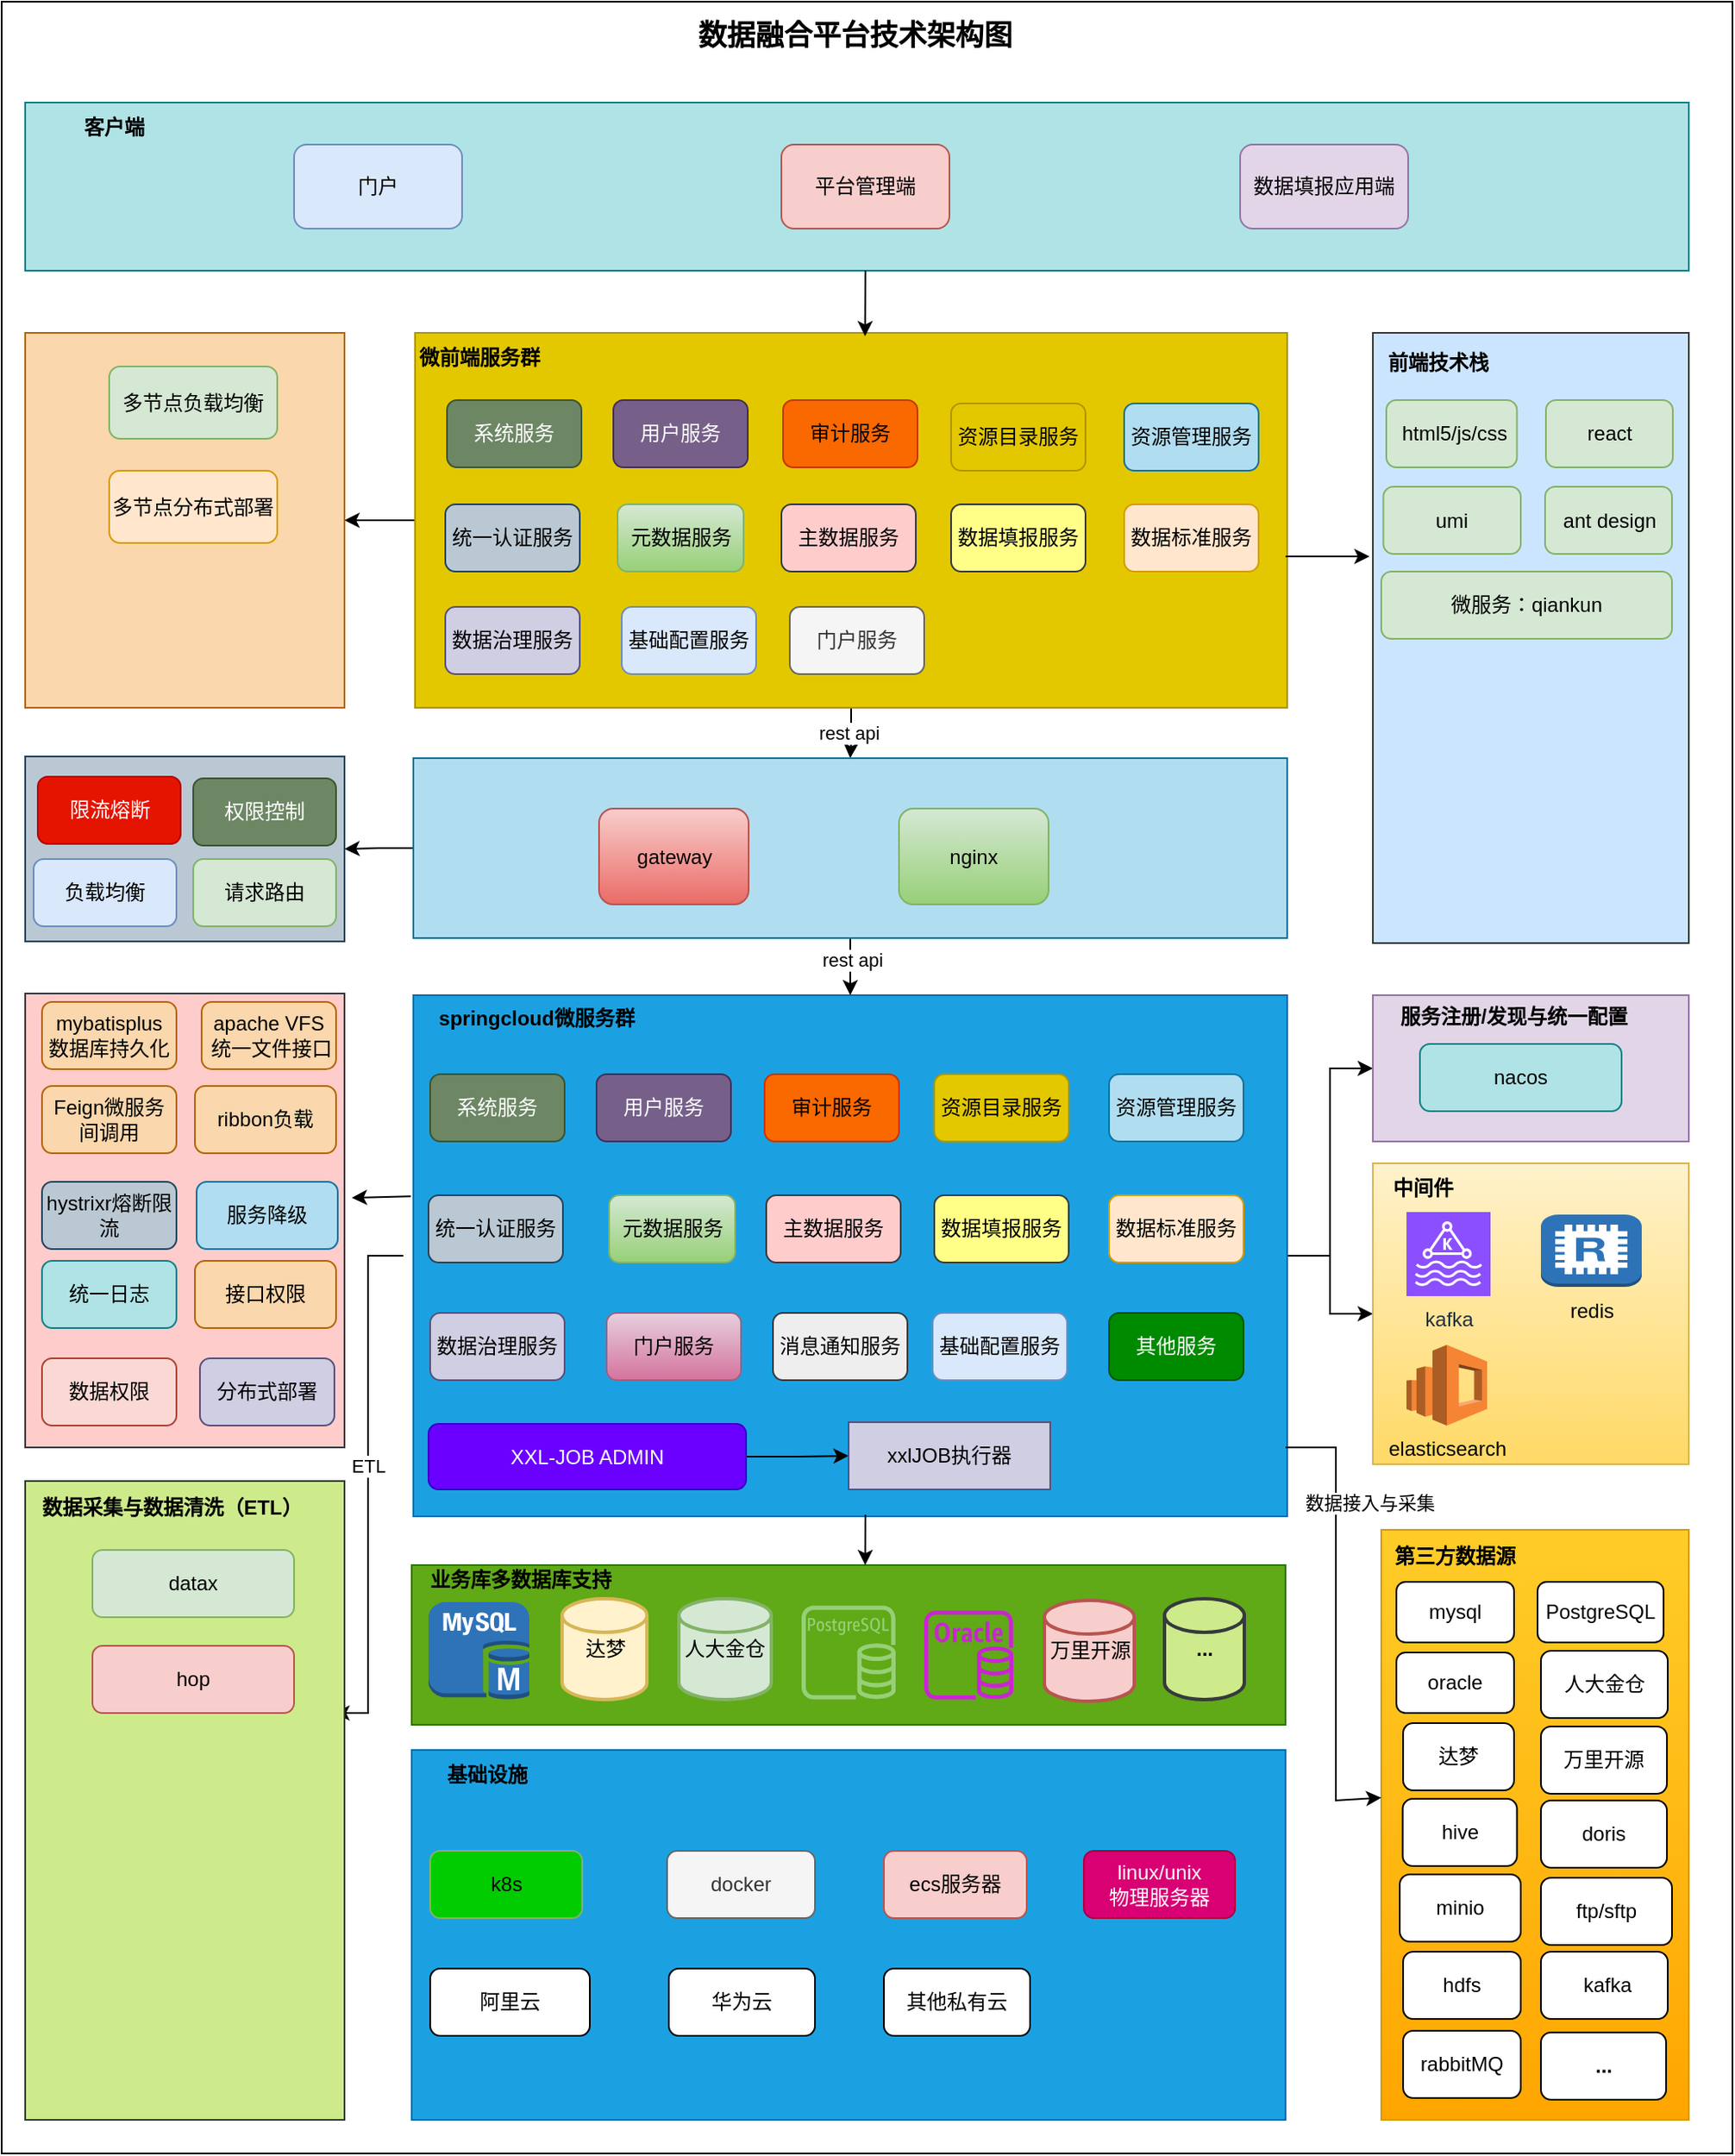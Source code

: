 <mxfile version="21.7.5" type="github">
  <diagram name="第 1 页" id="BnDms9rOA7NVd8nO5CcU">
    <mxGraphModel dx="1941" dy="1734" grid="1" gridSize="10" guides="1" tooltips="1" connect="1" arrows="1" fold="1" page="1" pageScale="1" pageWidth="827" pageHeight="1169" math="0" shadow="0">
      <root>
        <mxCell id="0" />
        <mxCell id="1" parent="0" />
        <mxCell id="L7AqRPQMEXZPQg-u6DkQ-35" value="" style="rounded=0;whiteSpace=wrap;html=1;" parent="1" vertex="1">
          <mxGeometry x="-104" y="-170" width="1030" height="1280" as="geometry" />
        </mxCell>
        <mxCell id="_vu7YtRVAiC6jXEAQ4cZ-1" value="" style="rounded=0;whiteSpace=wrap;html=1;fillColor=#1ba1e2;fontColor=#ffffff;strokeColor=#006EAF;" parent="1" vertex="1">
          <mxGeometry x="140" y="870" width="520" height="220" as="geometry" />
        </mxCell>
        <mxCell id="_vu7YtRVAiC6jXEAQ4cZ-2" value="&lt;b&gt;基础设施&lt;/b&gt;" style="text;html=1;strokeColor=none;fillColor=none;align=center;verticalAlign=middle;whiteSpace=wrap;rounded=0;" parent="1" vertex="1">
          <mxGeometry x="150" y="870" width="70" height="30" as="geometry" />
        </mxCell>
        <mxCell id="_vu7YtRVAiC6jXEAQ4cZ-3" value="k8s" style="rounded=1;whiteSpace=wrap;html=1;fillColor=#00CC00;strokeColor=#82b366;" parent="1" vertex="1">
          <mxGeometry x="151" y="930" width="90.5" height="40" as="geometry" />
        </mxCell>
        <mxCell id="_vu7YtRVAiC6jXEAQ4cZ-4" value="linux/unix&lt;br&gt;物理服务器" style="rounded=1;whiteSpace=wrap;html=1;fillColor=#d80073;strokeColor=#A50040;fontColor=#ffffff;" parent="1" vertex="1">
          <mxGeometry x="540" y="930" width="90" height="40" as="geometry" />
        </mxCell>
        <mxCell id="_vu7YtRVAiC6jXEAQ4cZ-5" value="ecs服务器" style="rounded=1;whiteSpace=wrap;html=1;fillColor=#f8cecc;strokeColor=#b85450;" parent="1" vertex="1">
          <mxGeometry x="421" y="930" width="85" height="40" as="geometry" />
        </mxCell>
        <mxCell id="_vu7YtRVAiC6jXEAQ4cZ-8" value="" style="rounded=0;whiteSpace=wrap;html=1;fillColor=#60a917;fontColor=#ffffff;strokeColor=#2D7600;" parent="1" vertex="1">
          <mxGeometry x="140" y="760" width="520" height="95" as="geometry" />
        </mxCell>
        <mxCell id="_vu7YtRVAiC6jXEAQ4cZ-10" value="&lt;b&gt;业务库多数据库支持&lt;/b&gt;" style="text;html=1;strokeColor=none;fillColor=none;align=center;verticalAlign=middle;whiteSpace=wrap;rounded=0;" parent="1" vertex="1">
          <mxGeometry x="150" y="754" width="110" height="30" as="geometry" />
        </mxCell>
        <mxCell id="_vu7YtRVAiC6jXEAQ4cZ-13" value="达梦" style="strokeWidth=2;html=1;shape=mxgraph.flowchart.database;whiteSpace=wrap;fillColor=#fff2cc;strokeColor=#d6b656;" parent="1" vertex="1">
          <mxGeometry x="229.5" y="780" width="50.5" height="60" as="geometry" />
        </mxCell>
        <mxCell id="_vu7YtRVAiC6jXEAQ4cZ-84" style="edgeStyle=orthogonalEdgeStyle;rounded=0;orthogonalLoop=1;jettySize=auto;html=1;" parent="1" source="_vu7YtRVAiC6jXEAQ4cZ-18" target="_vu7YtRVAiC6jXEAQ4cZ-78" edge="1">
          <mxGeometry relative="1" as="geometry" />
        </mxCell>
        <mxCell id="_vu7YtRVAiC6jXEAQ4cZ-87" style="edgeStyle=orthogonalEdgeStyle;rounded=0;orthogonalLoop=1;jettySize=auto;html=1;entryX=0;entryY=0.5;entryDx=0;entryDy=0;" parent="1" source="_vu7YtRVAiC6jXEAQ4cZ-18" target="_vu7YtRVAiC6jXEAQ4cZ-69" edge="1">
          <mxGeometry relative="1" as="geometry" />
        </mxCell>
        <mxCell id="L7AqRPQMEXZPQg-u6DkQ-29" style="edgeStyle=orthogonalEdgeStyle;rounded=0;orthogonalLoop=1;jettySize=auto;html=1;exitX=0;exitY=0.5;exitDx=0;exitDy=0;" parent="1" edge="1">
          <mxGeometry relative="1" as="geometry">
            <Array as="points">
              <mxPoint x="114" y="576" />
              <mxPoint x="114" y="848" />
            </Array>
            <mxPoint x="135" y="576" as="sourcePoint" />
            <mxPoint x="94" y="848" as="targetPoint" />
          </mxGeometry>
        </mxCell>
        <mxCell id="vLC41nj0cpvAiOJOo3lL-1" value="ETL" style="edgeLabel;html=1;align=center;verticalAlign=middle;resizable=0;points=[];" parent="L7AqRPQMEXZPQg-u6DkQ-29" vertex="1" connectable="0">
          <mxGeometry x="0.012" y="1" relative="1" as="geometry">
            <mxPoint x="-1" y="-13" as="offset" />
          </mxGeometry>
        </mxCell>
        <mxCell id="_vu7YtRVAiC6jXEAQ4cZ-18" value="" style="rounded=0;whiteSpace=wrap;html=1;fillColor=#1ba1e2;fontColor=#ffffff;strokeColor=#006EAF;" parent="1" vertex="1">
          <mxGeometry x="141" y="421" width="520" height="310" as="geometry" />
        </mxCell>
        <mxCell id="_vu7YtRVAiC6jXEAQ4cZ-19" value="" style="outlineConnect=0;dashed=0;verticalLabelPosition=bottom;verticalAlign=top;align=center;html=1;shape=mxgraph.aws3.mysql_db_instance;fillColor=#2E73B8;gradientColor=none;" parent="1" vertex="1">
          <mxGeometry x="150" y="782" width="60" height="58" as="geometry" />
        </mxCell>
        <mxCell id="_vu7YtRVAiC6jXEAQ4cZ-20" value="" style="sketch=0;outlineConnect=0;fontColor=#232F3E;gradientColor=none;fillColor=#C925D1;strokeColor=none;dashed=0;verticalLabelPosition=bottom;verticalAlign=top;align=center;html=1;fontSize=12;fontStyle=0;aspect=fixed;pointerEvents=1;shape=mxgraph.aws4.rds_oracle_instance;" parent="1" vertex="1">
          <mxGeometry x="445" y="787" width="53" height="53" as="geometry" />
        </mxCell>
        <mxCell id="_vu7YtRVAiC6jXEAQ4cZ-21" value="" style="sketch=0;outlineConnect=0;fontColor=#000000;fillColor=#97D077;strokeColor=#BD7000;dashed=0;verticalLabelPosition=bottom;verticalAlign=top;align=center;html=1;fontSize=12;fontStyle=0;aspect=fixed;pointerEvents=1;shape=mxgraph.aws4.rds_postgresql_instance;fillStyle=auto;" parent="1" vertex="1">
          <mxGeometry x="372" y="784" width="56" height="56" as="geometry" />
        </mxCell>
        <mxCell id="_vu7YtRVAiC6jXEAQ4cZ-26" value="人大金仓" style="strokeWidth=2;html=1;shape=mxgraph.flowchart.database;whiteSpace=wrap;fillColor=#d5e8d4;strokeColor=#82b366;" parent="1" vertex="1">
          <mxGeometry x="299" y="780" width="55" height="60" as="geometry" />
        </mxCell>
        <mxCell id="_vu7YtRVAiC6jXEAQ4cZ-27" value="&lt;b&gt;springcloud微服务群&lt;/b&gt;" style="text;html=1;strokeColor=none;fillColor=none;align=center;verticalAlign=middle;whiteSpace=wrap;rounded=0;" parent="1" vertex="1">
          <mxGeometry x="150" y="420" width="129" height="30" as="geometry" />
        </mxCell>
        <mxCell id="_vu7YtRVAiC6jXEAQ4cZ-29" value="系统服务" style="rounded=1;whiteSpace=wrap;html=1;fillColor=#6d8764;fontColor=#ffffff;strokeColor=#3A5431;" parent="1" vertex="1">
          <mxGeometry x="151" y="468" width="80" height="40" as="geometry" />
        </mxCell>
        <mxCell id="_vu7YtRVAiC6jXEAQ4cZ-30" value="用户服务" style="rounded=1;whiteSpace=wrap;html=1;fillColor=#76608a;fontColor=#ffffff;strokeColor=#432D57;" parent="1" vertex="1">
          <mxGeometry x="250" y="468" width="80" height="40" as="geometry" />
        </mxCell>
        <mxCell id="_vu7YtRVAiC6jXEAQ4cZ-31" value="审计服务" style="rounded=1;whiteSpace=wrap;html=1;fillColor=#fa6800;fontColor=#000000;strokeColor=#C73500;" parent="1" vertex="1">
          <mxGeometry x="350" y="468" width="80" height="40" as="geometry" />
        </mxCell>
        <mxCell id="_vu7YtRVAiC6jXEAQ4cZ-32" value="资源目录服务" style="rounded=1;whiteSpace=wrap;html=1;fillColor=#e3c800;fontColor=#000000;strokeColor=#B09500;" parent="1" vertex="1">
          <mxGeometry x="451" y="468" width="80" height="40" as="geometry" />
        </mxCell>
        <mxCell id="_vu7YtRVAiC6jXEAQ4cZ-33" value="资源管理服务" style="rounded=1;whiteSpace=wrap;html=1;fillColor=#b1ddf0;strokeColor=#10739e;" parent="1" vertex="1">
          <mxGeometry x="555" y="468" width="80" height="40" as="geometry" />
        </mxCell>
        <mxCell id="_vu7YtRVAiC6jXEAQ4cZ-34" value="统一认证服务" style="rounded=1;whiteSpace=wrap;html=1;fillColor=#bac8d3;strokeColor=#23445d;" parent="1" vertex="1">
          <mxGeometry x="150" y="540" width="80" height="40" as="geometry" />
        </mxCell>
        <mxCell id="_vu7YtRVAiC6jXEAQ4cZ-35" value="元数据服务" style="rounded=1;whiteSpace=wrap;html=1;fillColor=#d5e8d4;gradientColor=#97d077;strokeColor=#82b366;" parent="1" vertex="1">
          <mxGeometry x="257.5" y="540" width="75" height="40" as="geometry" />
        </mxCell>
        <mxCell id="_vu7YtRVAiC6jXEAQ4cZ-37" value="主数据服务" style="rounded=1;whiteSpace=wrap;html=1;fillColor=#ffcccc;strokeColor=#36393d;" parent="1" vertex="1">
          <mxGeometry x="351" y="540" width="80" height="40" as="geometry" />
        </mxCell>
        <mxCell id="_vu7YtRVAiC6jXEAQ4cZ-38" value="数据填报服务" style="rounded=1;whiteSpace=wrap;html=1;fillColor=#ffff88;strokeColor=#36393d;" parent="1" vertex="1">
          <mxGeometry x="451" y="540" width="80" height="40" as="geometry" />
        </mxCell>
        <mxCell id="_vu7YtRVAiC6jXEAQ4cZ-39" value="数据标准服务" style="rounded=1;whiteSpace=wrap;html=1;fillColor=#ffe6cc;strokeColor=#d79b00;" parent="1" vertex="1">
          <mxGeometry x="555" y="540" width="80" height="40" as="geometry" />
        </mxCell>
        <mxCell id="_vu7YtRVAiC6jXEAQ4cZ-40" value="数据治理服务" style="rounded=1;whiteSpace=wrap;html=1;fillColor=#d0cee2;strokeColor=#56517e;" parent="1" vertex="1">
          <mxGeometry x="151" y="610" width="80" height="40" as="geometry" />
        </mxCell>
        <mxCell id="_vu7YtRVAiC6jXEAQ4cZ-41" value="门户服务" style="rounded=1;whiteSpace=wrap;html=1;fillColor=#e6d0de;gradientColor=#d5739d;strokeColor=#996185;" parent="1" vertex="1">
          <mxGeometry x="256" y="610" width="80" height="40" as="geometry" />
        </mxCell>
        <mxCell id="_vu7YtRVAiC6jXEAQ4cZ-42" value="消息通知服务" style="rounded=1;whiteSpace=wrap;html=1;fillColor=#eeeeee;strokeColor=#36393d;" parent="1" vertex="1">
          <mxGeometry x="355" y="610" width="80" height="40" as="geometry" />
        </mxCell>
        <mxCell id="_vu7YtRVAiC6jXEAQ4cZ-49" value="" style="edgeStyle=orthogonalEdgeStyle;rounded=0;orthogonalLoop=1;jettySize=auto;html=1;" parent="1" source="_vu7YtRVAiC6jXEAQ4cZ-43" target="_vu7YtRVAiC6jXEAQ4cZ-48" edge="1">
          <mxGeometry relative="1" as="geometry" />
        </mxCell>
        <mxCell id="_vu7YtRVAiC6jXEAQ4cZ-43" value="XXL-JOB ADMIN" style="rounded=1;whiteSpace=wrap;html=1;fillColor=#6a00ff;fontColor=#ffffff;strokeColor=#3700CC;" parent="1" vertex="1">
          <mxGeometry x="150" y="676" width="189" height="39" as="geometry" />
        </mxCell>
        <mxCell id="_vu7YtRVAiC6jXEAQ4cZ-46" value="基础配置服务" style="rounded=1;whiteSpace=wrap;html=1;fillColor=#dae8fc;strokeColor=#6c8ebf;" parent="1" vertex="1">
          <mxGeometry x="450" y="610" width="80" height="40" as="geometry" />
        </mxCell>
        <mxCell id="_vu7YtRVAiC6jXEAQ4cZ-48" value="xxlJOB执行器" style="rounded=0;whiteSpace=wrap;html=1;fillColor=#d0cee2;strokeColor=#56517e;" parent="1" vertex="1">
          <mxGeometry x="400" y="675" width="120" height="40" as="geometry" />
        </mxCell>
        <mxCell id="_vu7YtRVAiC6jXEAQ4cZ-53" value="" style="rounded=0;whiteSpace=wrap;html=1;fillColor=#ffcccc;strokeColor=#36393d;" parent="1" vertex="1">
          <mxGeometry x="-90" y="420" width="190" height="270" as="geometry" />
        </mxCell>
        <mxCell id="_vu7YtRVAiC6jXEAQ4cZ-57" value="Feign微服务间调用" style="rounded=1;whiteSpace=wrap;html=1;fillColor=#fad7ac;strokeColor=#b46504;" parent="1" vertex="1">
          <mxGeometry x="-80" y="475" width="80" height="40" as="geometry" />
        </mxCell>
        <mxCell id="_vu7YtRVAiC6jXEAQ4cZ-58" value="hystrixr熔断限流" style="rounded=1;whiteSpace=wrap;html=1;fillColor=#bac8d3;strokeColor=#23445d;" parent="1" vertex="1">
          <mxGeometry x="-80" y="532" width="80" height="40" as="geometry" />
        </mxCell>
        <mxCell id="_vu7YtRVAiC6jXEAQ4cZ-59" value="服务降级" style="rounded=1;whiteSpace=wrap;html=1;fillColor=#b1ddf0;strokeColor=#10739e;" parent="1" vertex="1">
          <mxGeometry x="12" y="532" width="84" height="40" as="geometry" />
        </mxCell>
        <mxCell id="_vu7YtRVAiC6jXEAQ4cZ-60" value="统一日志" style="rounded=1;whiteSpace=wrap;html=1;fillColor=#b0e3e6;strokeColor=#0e8088;" parent="1" vertex="1">
          <mxGeometry x="-80" y="579" width="80" height="40" as="geometry" />
        </mxCell>
        <mxCell id="_vu7YtRVAiC6jXEAQ4cZ-61" value="接口权限" style="rounded=1;whiteSpace=wrap;html=1;fillColor=#fad7ac;strokeColor=#b46504;" parent="1" vertex="1">
          <mxGeometry x="11" y="579" width="84" height="40" as="geometry" />
        </mxCell>
        <mxCell id="_vu7YtRVAiC6jXEAQ4cZ-62" value="数据权限" style="rounded=1;whiteSpace=wrap;html=1;fillColor=#fad9d5;strokeColor=#ae4132;" parent="1" vertex="1">
          <mxGeometry x="-80" y="637" width="80" height="40" as="geometry" />
        </mxCell>
        <mxCell id="_vu7YtRVAiC6jXEAQ4cZ-69" value="" style="rounded=0;whiteSpace=wrap;html=1;fillColor=#fff2cc;gradientColor=#ffd966;strokeColor=#d6b656;" parent="1" vertex="1">
          <mxGeometry x="712" y="521" width="188" height="179" as="geometry" />
        </mxCell>
        <mxCell id="_vu7YtRVAiC6jXEAQ4cZ-71" value="&lt;b&gt;中间件&lt;/b&gt;" style="text;html=1;strokeColor=none;fillColor=none;align=center;verticalAlign=middle;whiteSpace=wrap;rounded=0;" parent="1" vertex="1">
          <mxGeometry x="712" y="521" width="60" height="30" as="geometry" />
        </mxCell>
        <mxCell id="_vu7YtRVAiC6jXEAQ4cZ-72" value="kafka" style="sketch=0;points=[[0,0,0],[0.25,0,0],[0.5,0,0],[0.75,0,0],[1,0,0],[0,1,0],[0.25,1,0],[0.5,1,0],[0.75,1,0],[1,1,0],[0,0.25,0],[0,0.5,0],[0,0.75,0],[1,0.25,0],[1,0.5,0],[1,0.75,0]];outlineConnect=0;fontColor=#232F3E;fillColor=#8C4FFF;strokeColor=#ffffff;dashed=0;verticalLabelPosition=bottom;verticalAlign=top;align=center;html=1;fontSize=12;fontStyle=0;aspect=fixed;shape=mxgraph.aws4.resourceIcon;resIcon=mxgraph.aws4.managed_streaming_for_kafka;" parent="1" vertex="1">
          <mxGeometry x="732" y="550" width="50" height="50" as="geometry" />
        </mxCell>
        <mxCell id="_vu7YtRVAiC6jXEAQ4cZ-73" value="redis" style="outlineConnect=0;dashed=0;verticalLabelPosition=bottom;verticalAlign=top;align=center;html=1;shape=mxgraph.aws3.redis;fillColor=#2E73B8;gradientColor=none;" parent="1" vertex="1">
          <mxGeometry x="812" y="551.5" width="60" height="43" as="geometry" />
        </mxCell>
        <mxCell id="_vu7YtRVAiC6jXEAQ4cZ-74" value="elasticsearch" style="outlineConnect=0;dashed=0;verticalLabelPosition=bottom;verticalAlign=top;align=center;html=1;shape=mxgraph.aws3.elasticsearch_service;fillColor=#F58534;gradientColor=none;" parent="1" vertex="1">
          <mxGeometry x="732" y="629" width="48" height="48" as="geometry" />
        </mxCell>
        <mxCell id="_vu7YtRVAiC6jXEAQ4cZ-78" value="" style="rounded=0;whiteSpace=wrap;html=1;fillColor=#e1d5e7;strokeColor=#9673a6;" parent="1" vertex="1">
          <mxGeometry x="712" y="421" width="188" height="87" as="geometry" />
        </mxCell>
        <mxCell id="_vu7YtRVAiC6jXEAQ4cZ-81" value="&lt;b&gt;服务注册/发现与统一配置&lt;/b&gt;" style="text;html=1;strokeColor=none;fillColor=none;align=center;verticalAlign=middle;whiteSpace=wrap;rounded=0;" parent="1" vertex="1">
          <mxGeometry x="722" y="419" width="148" height="30" as="geometry" />
        </mxCell>
        <mxCell id="_vu7YtRVAiC6jXEAQ4cZ-82" value="nacos" style="rounded=1;whiteSpace=wrap;html=1;fillColor=#b0e3e6;strokeColor=#0e8088;" parent="1" vertex="1">
          <mxGeometry x="740" y="450" width="120" height="40" as="geometry" />
        </mxCell>
        <mxCell id="_vu7YtRVAiC6jXEAQ4cZ-98" value="" style="edgeStyle=orthogonalEdgeStyle;rounded=0;orthogonalLoop=1;jettySize=auto;html=1;entryX=1;entryY=0.5;entryDx=0;entryDy=0;" parent="1" source="_vu7YtRVAiC6jXEAQ4cZ-88" target="_vu7YtRVAiC6jXEAQ4cZ-91" edge="1">
          <mxGeometry relative="1" as="geometry" />
        </mxCell>
        <mxCell id="_vu7YtRVAiC6jXEAQ4cZ-89" value="&lt;b&gt;网关&lt;/b&gt;" style="text;html=1;strokeColor=none;fillColor=none;align=center;verticalAlign=middle;whiteSpace=wrap;rounded=0;" parent="1" vertex="1">
          <mxGeometry x="130" y="280" width="60" height="30" as="geometry" />
        </mxCell>
        <mxCell id="_vu7YtRVAiC6jXEAQ4cZ-91" value="" style="rounded=0;whiteSpace=wrap;html=1;fillColor=#bac8d3;strokeColor=#23445d;" parent="1" vertex="1">
          <mxGeometry x="-90" y="279" width="190" height="110" as="geometry" />
        </mxCell>
        <mxCell id="_vu7YtRVAiC6jXEAQ4cZ-92" value="限流熔断" style="rounded=1;whiteSpace=wrap;html=1;fillColor=#e51400;fontColor=#ffffff;strokeColor=#B20000;" parent="1" vertex="1">
          <mxGeometry x="-82.5" y="291" width="85" height="40" as="geometry" />
        </mxCell>
        <mxCell id="_vu7YtRVAiC6jXEAQ4cZ-95" value="权限控制" style="rounded=1;whiteSpace=wrap;html=1;fillColor=#6d8764;fontColor=#ffffff;strokeColor=#3A5431;" parent="1" vertex="1">
          <mxGeometry x="10" y="292" width="85" height="40" as="geometry" />
        </mxCell>
        <mxCell id="_vu7YtRVAiC6jXEAQ4cZ-96" value="负载均衡" style="rounded=1;whiteSpace=wrap;html=1;fillColor=#dae8fc;strokeColor=#6c8ebf;" parent="1" vertex="1">
          <mxGeometry x="-85" y="340" width="85" height="40" as="geometry" />
        </mxCell>
        <mxCell id="_vu7YtRVAiC6jXEAQ4cZ-97" value="请求路由" style="rounded=1;whiteSpace=wrap;html=1;fillColor=#d5e8d4;strokeColor=#82b366;" parent="1" vertex="1">
          <mxGeometry x="10" y="340" width="85" height="40" as="geometry" />
        </mxCell>
        <mxCell id="_vu7YtRVAiC6jXEAQ4cZ-141" style="edgeStyle=orthogonalEdgeStyle;rounded=0;orthogonalLoop=1;jettySize=auto;html=1;" parent="1" source="_vu7YtRVAiC6jXEAQ4cZ-100" target="_vu7YtRVAiC6jXEAQ4cZ-88" edge="1">
          <mxGeometry relative="1" as="geometry" />
        </mxCell>
        <mxCell id="L7AqRPQMEXZPQg-u6DkQ-67" value="rest api" style="edgeLabel;html=1;align=center;verticalAlign=middle;resizable=0;points=[];" parent="_vu7YtRVAiC6jXEAQ4cZ-141" vertex="1" connectable="0">
          <mxGeometry x="-0.224" y="-2" relative="1" as="geometry">
            <mxPoint y="3" as="offset" />
          </mxGeometry>
        </mxCell>
        <mxCell id="_vu7YtRVAiC6jXEAQ4cZ-143" style="edgeStyle=orthogonalEdgeStyle;rounded=0;orthogonalLoop=1;jettySize=auto;html=1;" parent="1" source="_vu7YtRVAiC6jXEAQ4cZ-100" edge="1">
          <mxGeometry relative="1" as="geometry">
            <mxPoint x="100" y="138.5" as="targetPoint" />
          </mxGeometry>
        </mxCell>
        <mxCell id="_vu7YtRVAiC6jXEAQ4cZ-100" value="" style="rounded=0;whiteSpace=wrap;html=1;fillColor=#e3c800;fontColor=#000000;strokeColor=#B09500;" parent="1" vertex="1">
          <mxGeometry x="142" y="27" width="519" height="223" as="geometry" />
        </mxCell>
        <mxCell id="_vu7YtRVAiC6jXEAQ4cZ-101" value="&lt;b&gt;微前端服务群&lt;/b&gt;" style="text;html=1;strokeColor=none;fillColor=none;align=center;verticalAlign=middle;whiteSpace=wrap;rounded=0;" parent="1" vertex="1">
          <mxGeometry x="135.5" y="27" width="89" height="30" as="geometry" />
        </mxCell>
        <mxCell id="_vu7YtRVAiC6jXEAQ4cZ-102" value="系统服务" style="rounded=1;whiteSpace=wrap;html=1;fillColor=#6d8764;fontColor=#ffffff;strokeColor=#3A5431;" parent="1" vertex="1">
          <mxGeometry x="161" y="67" width="80" height="40" as="geometry" />
        </mxCell>
        <mxCell id="_vu7YtRVAiC6jXEAQ4cZ-103" value="用户服务" style="rounded=1;whiteSpace=wrap;html=1;fillColor=#76608a;fontColor=#ffffff;strokeColor=#432D57;" parent="1" vertex="1">
          <mxGeometry x="260" y="67" width="80" height="40" as="geometry" />
        </mxCell>
        <mxCell id="_vu7YtRVAiC6jXEAQ4cZ-104" value="审计服务" style="rounded=1;whiteSpace=wrap;html=1;fillColor=#fa6800;fontColor=#000000;strokeColor=#C73500;" parent="1" vertex="1">
          <mxGeometry x="361" y="67" width="80" height="40" as="geometry" />
        </mxCell>
        <mxCell id="_vu7YtRVAiC6jXEAQ4cZ-105" value="资源目录服务" style="rounded=1;whiteSpace=wrap;html=1;fillColor=#e3c800;fontColor=#000000;strokeColor=#B09500;" parent="1" vertex="1">
          <mxGeometry x="461" y="69" width="80" height="40" as="geometry" />
        </mxCell>
        <mxCell id="_vu7YtRVAiC6jXEAQ4cZ-106" value="资源管理服务" style="rounded=1;whiteSpace=wrap;html=1;fillColor=#b1ddf0;strokeColor=#10739e;" parent="1" vertex="1">
          <mxGeometry x="564" y="69" width="80" height="40" as="geometry" />
        </mxCell>
        <mxCell id="_vu7YtRVAiC6jXEAQ4cZ-107" value="统一认证服务" style="rounded=1;whiteSpace=wrap;html=1;fillColor=#bac8d3;strokeColor=#23445d;" parent="1" vertex="1">
          <mxGeometry x="160" y="129" width="80" height="40" as="geometry" />
        </mxCell>
        <mxCell id="_vu7YtRVAiC6jXEAQ4cZ-108" value="元数据服务" style="rounded=1;whiteSpace=wrap;html=1;fillColor=#d5e8d4;gradientColor=#97d077;strokeColor=#82b366;" parent="1" vertex="1">
          <mxGeometry x="262.5" y="129" width="75" height="40" as="geometry" />
        </mxCell>
        <mxCell id="_vu7YtRVAiC6jXEAQ4cZ-109" value="主数据服务" style="rounded=1;whiteSpace=wrap;html=1;fillColor=#ffcccc;strokeColor=#36393d;" parent="1" vertex="1">
          <mxGeometry x="360" y="129" width="80" height="40" as="geometry" />
        </mxCell>
        <mxCell id="_vu7YtRVAiC6jXEAQ4cZ-110" value="数据填报服务" style="rounded=1;whiteSpace=wrap;html=1;fillColor=#ffff88;strokeColor=#36393d;" parent="1" vertex="1">
          <mxGeometry x="461" y="129" width="80" height="40" as="geometry" />
        </mxCell>
        <mxCell id="_vu7YtRVAiC6jXEAQ4cZ-111" value="数据标准服务" style="rounded=1;whiteSpace=wrap;html=1;fillColor=#ffe6cc;strokeColor=#d79b00;" parent="1" vertex="1">
          <mxGeometry x="564" y="129" width="80" height="40" as="geometry" />
        </mxCell>
        <mxCell id="_vu7YtRVAiC6jXEAQ4cZ-112" value="数据治理服务" style="rounded=1;whiteSpace=wrap;html=1;fillColor=#d0cee2;strokeColor=#56517e;" parent="1" vertex="1">
          <mxGeometry x="160" y="190" width="80" height="40" as="geometry" />
        </mxCell>
        <mxCell id="_vu7YtRVAiC6jXEAQ4cZ-113" value="基础配置服务" style="rounded=1;whiteSpace=wrap;html=1;fillColor=#dae8fc;strokeColor=#6c8ebf;" parent="1" vertex="1">
          <mxGeometry x="265" y="190" width="80" height="40" as="geometry" />
        </mxCell>
        <mxCell id="_vu7YtRVAiC6jXEAQ4cZ-115" value="" style="rounded=0;whiteSpace=wrap;html=1;fillColor=#cce5ff;strokeColor=#36393d;" parent="1" vertex="1">
          <mxGeometry x="712" y="27" width="188" height="363" as="geometry" />
        </mxCell>
        <mxCell id="_vu7YtRVAiC6jXEAQ4cZ-116" value="" style="rounded=0;whiteSpace=wrap;html=1;fillColor=#fad7ac;strokeColor=#b46504;" parent="1" vertex="1">
          <mxGeometry x="-90" y="27" width="190" height="223" as="geometry" />
        </mxCell>
        <mxCell id="_vu7YtRVAiC6jXEAQ4cZ-117" value="多节点负载均衡" style="rounded=1;whiteSpace=wrap;html=1;fillColor=#d5e8d4;strokeColor=#82b366;" parent="1" vertex="1">
          <mxGeometry x="-40" y="47" width="100" height="43" as="geometry" />
        </mxCell>
        <mxCell id="_vu7YtRVAiC6jXEAQ4cZ-118" value="多节点分布式部署" style="rounded=1;whiteSpace=wrap;html=1;fillColor=#ffe6cc;strokeColor=#d79b00;" parent="1" vertex="1">
          <mxGeometry x="-40" y="109" width="100" height="43" as="geometry" />
        </mxCell>
        <mxCell id="_vu7YtRVAiC6jXEAQ4cZ-131" value="分布式部署" style="rounded=1;whiteSpace=wrap;html=1;fillColor=#d0cee2;strokeColor=#56517e;" parent="1" vertex="1">
          <mxGeometry x="14" y="637" width="80" height="40" as="geometry" />
        </mxCell>
        <mxCell id="_vu7YtRVAiC6jXEAQ4cZ-140" style="edgeStyle=orthogonalEdgeStyle;rounded=0;orthogonalLoop=1;jettySize=auto;html=1;entryX=0.5;entryY=0;entryDx=0;entryDy=0;" parent="1" source="_vu7YtRVAiC6jXEAQ4cZ-88" target="_vu7YtRVAiC6jXEAQ4cZ-18" edge="1">
          <mxGeometry relative="1" as="geometry" />
        </mxCell>
        <mxCell id="L7AqRPQMEXZPQg-u6DkQ-68" value="rest api" style="edgeLabel;html=1;align=center;verticalAlign=middle;resizable=0;points=[];" parent="_vu7YtRVAiC6jXEAQ4cZ-140" vertex="1" connectable="0">
          <mxGeometry x="-0.442" y="1" relative="1" as="geometry">
            <mxPoint as="offset" />
          </mxGeometry>
        </mxCell>
        <mxCell id="_vu7YtRVAiC6jXEAQ4cZ-144" value="门户服务" style="rounded=1;whiteSpace=wrap;html=1;fillColor=#f5f5f5;strokeColor=#666666;fontColor=#333333;" parent="1" vertex="1">
          <mxGeometry x="365" y="190" width="80" height="40" as="geometry" />
        </mxCell>
        <mxCell id="_vu7YtRVAiC6jXEAQ4cZ-148" value="" style="rounded=0;whiteSpace=wrap;html=1;fillColor=#b0e3e6;strokeColor=#0e8088;" parent="1" vertex="1">
          <mxGeometry x="-90" y="-110" width="990" height="100" as="geometry" />
        </mxCell>
        <mxCell id="_vu7YtRVAiC6jXEAQ4cZ-149" value="&lt;b&gt;客户端&lt;/b&gt;" style="text;html=1;strokeColor=none;fillColor=none;align=center;verticalAlign=middle;whiteSpace=wrap;rounded=0;" parent="1" vertex="1">
          <mxGeometry x="-67.5" y="-110" width="60" height="30" as="geometry" />
        </mxCell>
        <mxCell id="_vu7YtRVAiC6jXEAQ4cZ-150" value="门户" style="rounded=1;whiteSpace=wrap;html=1;fillColor=#dae8fc;strokeColor=#6c8ebf;" parent="1" vertex="1">
          <mxGeometry x="70" y="-85" width="100" height="50" as="geometry" />
        </mxCell>
        <mxCell id="_vu7YtRVAiC6jXEAQ4cZ-151" value="平台管理端" style="rounded=1;whiteSpace=wrap;html=1;fillColor=#f8cecc;strokeColor=#b85450;" parent="1" vertex="1">
          <mxGeometry x="360" y="-85" width="100" height="50" as="geometry" />
        </mxCell>
        <mxCell id="_vu7YtRVAiC6jXEAQ4cZ-152" value="数据填报应用端" style="rounded=1;whiteSpace=wrap;html=1;fillColor=#e1d5e7;strokeColor=#9673a6;" parent="1" vertex="1">
          <mxGeometry x="633" y="-85" width="100" height="50" as="geometry" />
        </mxCell>
        <mxCell id="_vu7YtRVAiC6jXEAQ4cZ-156" value="" style="rounded=0;whiteSpace=wrap;html=1;fillColor=#ffcd28;gradientColor=#ffa500;strokeColor=#d79b00;" parent="1" vertex="1">
          <mxGeometry x="717" y="739" width="183" height="351" as="geometry" />
        </mxCell>
        <mxCell id="_vu7YtRVAiC6jXEAQ4cZ-157" value="&lt;b&gt;第三方数据源&lt;/b&gt;" style="text;html=1;strokeColor=none;fillColor=none;align=center;verticalAlign=middle;whiteSpace=wrap;rounded=0;" parent="1" vertex="1">
          <mxGeometry x="717" y="740" width="88" height="30" as="geometry" />
        </mxCell>
        <mxCell id="_vu7YtRVAiC6jXEAQ4cZ-158" value="mysql" style="rounded=1;whiteSpace=wrap;html=1;" parent="1" vertex="1">
          <mxGeometry x="726" y="770" width="70" height="36" as="geometry" />
        </mxCell>
        <mxCell id="_vu7YtRVAiC6jXEAQ4cZ-159" value="PostgreSQL" style="rounded=1;whiteSpace=wrap;html=1;" parent="1" vertex="1">
          <mxGeometry x="810" y="770" width="75" height="36" as="geometry" />
        </mxCell>
        <mxCell id="_vu7YtRVAiC6jXEAQ4cZ-160" value="oracle" style="rounded=1;whiteSpace=wrap;html=1;" parent="1" vertex="1">
          <mxGeometry x="726" y="812" width="70" height="36" as="geometry" />
        </mxCell>
        <mxCell id="_vu7YtRVAiC6jXEAQ4cZ-162" value="&lt;b&gt;...&lt;/b&gt;" style="rounded=1;whiteSpace=wrap;html=1;" parent="1" vertex="1">
          <mxGeometry x="812" y="1038" width="74.5" height="40" as="geometry" />
        </mxCell>
        <mxCell id="_vu7YtRVAiC6jXEAQ4cZ-163" value="达梦" style="rounded=1;whiteSpace=wrap;html=1;" parent="1" vertex="1">
          <mxGeometry x="730" y="854" width="66" height="40" as="geometry" />
        </mxCell>
        <mxCell id="_vu7YtRVAiC6jXEAQ4cZ-164" value="人大金仓" style="rounded=1;whiteSpace=wrap;html=1;" parent="1" vertex="1">
          <mxGeometry x="812" y="811" width="75.5" height="40" as="geometry" />
        </mxCell>
        <mxCell id="_vu7YtRVAiC6jXEAQ4cZ-165" value="hive" style="rounded=1;whiteSpace=wrap;html=1;" parent="1" vertex="1">
          <mxGeometry x="729.75" y="899" width="68" height="40" as="geometry" />
        </mxCell>
        <mxCell id="_vu7YtRVAiC6jXEAQ4cZ-166" value="&amp;nbsp;kafka" style="rounded=1;whiteSpace=wrap;html=1;" parent="1" vertex="1">
          <mxGeometry x="812" y="990" width="75.5" height="40" as="geometry" />
        </mxCell>
        <mxCell id="_vu7YtRVAiC6jXEAQ4cZ-167" value="minio" style="rounded=1;whiteSpace=wrap;html=1;" parent="1" vertex="1">
          <mxGeometry x="728" y="944" width="72" height="40" as="geometry" />
        </mxCell>
        <mxCell id="L7AqRPQMEXZPQg-u6DkQ-1" value="ribbon负载" style="rounded=1;whiteSpace=wrap;html=1;fillColor=#fad7ac;strokeColor=#b46504;" parent="1" vertex="1">
          <mxGeometry x="11" y="475" width="84" height="40" as="geometry" />
        </mxCell>
        <mxCell id="L7AqRPQMEXZPQg-u6DkQ-6" value="" style="rounded=0;whiteSpace=wrap;html=1;fillColor=#cdeb8b;strokeColor=#36393d;" parent="1" vertex="1">
          <mxGeometry x="-90" y="710" width="190" height="380" as="geometry" />
        </mxCell>
        <mxCell id="L7AqRPQMEXZPQg-u6DkQ-8" value="datax" style="rounded=1;whiteSpace=wrap;html=1;fillColor=#d5e8d4;strokeColor=#82b366;" parent="1" vertex="1">
          <mxGeometry x="-50" y="751" width="120" height="40" as="geometry" />
        </mxCell>
        <mxCell id="L7AqRPQMEXZPQg-u6DkQ-9" value="hop" style="rounded=1;whiteSpace=wrap;html=1;fillColor=#f8cecc;strokeColor=#b85450;" parent="1" vertex="1">
          <mxGeometry x="-50" y="808" width="120" height="40" as="geometry" />
        </mxCell>
        <mxCell id="L7AqRPQMEXZPQg-u6DkQ-10" value="&lt;b&gt;数据采集与数据清洗（ETL）&lt;/b&gt;" style="text;html=1;strokeColor=none;fillColor=none;align=center;verticalAlign=middle;whiteSpace=wrap;rounded=0;" parent="1" vertex="1">
          <mxGeometry x="-90" y="711" width="175" height="30" as="geometry" />
        </mxCell>
        <mxCell id="L7AqRPQMEXZPQg-u6DkQ-14" value="ftp/sftp" style="rounded=1;whiteSpace=wrap;html=1;" parent="1" vertex="1">
          <mxGeometry x="812" y="946" width="78" height="40" as="geometry" />
        </mxCell>
        <mxCell id="L7AqRPQMEXZPQg-u6DkQ-15" value="hdfs" style="rounded=1;whiteSpace=wrap;html=1;" parent="1" vertex="1">
          <mxGeometry x="730" y="990" width="70" height="40" as="geometry" />
        </mxCell>
        <mxCell id="L7AqRPQMEXZPQg-u6DkQ-31" value="&amp;nbsp;html5/js/css" style="rounded=1;whiteSpace=wrap;html=1;fillColor=#d5e8d4;strokeColor=#82b366;" parent="1" vertex="1">
          <mxGeometry x="720" y="67" width="77.75" height="40" as="geometry" />
        </mxCell>
        <mxCell id="L7AqRPQMEXZPQg-u6DkQ-33" value="&lt;b&gt;前端技术栈&lt;/b&gt;" style="text;html=1;strokeColor=none;fillColor=none;align=center;verticalAlign=middle;whiteSpace=wrap;rounded=0;" parent="1" vertex="1">
          <mxGeometry x="712" y="30" width="78" height="30" as="geometry" />
        </mxCell>
        <mxCell id="L7AqRPQMEXZPQg-u6DkQ-36" value="docker" style="rounded=1;whiteSpace=wrap;html=1;fillColor=#f5f5f5;strokeColor=#666666;fontColor=#333333;" parent="1" vertex="1">
          <mxGeometry x="292" y="930" width="88" height="40" as="geometry" />
        </mxCell>
        <mxCell id="L7AqRPQMEXZPQg-u6DkQ-42" value="" style="endArrow=classic;html=1;rounded=0;" parent="1" edge="1">
          <mxGeometry relative="1" as="geometry">
            <mxPoint x="660" y="160" as="sourcePoint" />
            <mxPoint x="710" y="160" as="targetPoint" />
          </mxGeometry>
        </mxCell>
        <mxCell id="L7AqRPQMEXZPQg-u6DkQ-46" value="" style="endArrow=classic;html=1;rounded=0;entryX=0.519;entryY=0;entryDx=0;entryDy=0;entryPerimeter=0;" parent="1" target="_vu7YtRVAiC6jXEAQ4cZ-8" edge="1">
          <mxGeometry relative="1" as="geometry">
            <mxPoint x="410" y="730" as="sourcePoint" />
            <mxPoint x="410" y="750" as="targetPoint" />
          </mxGeometry>
        </mxCell>
        <mxCell id="L7AqRPQMEXZPQg-u6DkQ-49" value="react" style="rounded=1;whiteSpace=wrap;html=1;fillColor=#d5e8d4;strokeColor=#82b366;" parent="1" vertex="1">
          <mxGeometry x="815" y="67" width="75.5" height="40" as="geometry" />
        </mxCell>
        <mxCell id="L7AqRPQMEXZPQg-u6DkQ-51" value="doris" style="rounded=1;whiteSpace=wrap;html=1;" parent="1" vertex="1">
          <mxGeometry x="812" y="900" width="75" height="40" as="geometry" />
        </mxCell>
        <mxCell id="L7AqRPQMEXZPQg-u6DkQ-52" value="&lt;b&gt;&lt;font style=&quot;font-size: 17px;&quot;&gt;数据融合平台技术架构图&lt;/font&gt;&lt;/b&gt;" style="text;html=1;strokeColor=none;fillColor=none;align=center;verticalAlign=middle;whiteSpace=wrap;rounded=0;" parent="1" vertex="1">
          <mxGeometry x="300" y="-164" width="207.5" height="30" as="geometry" />
        </mxCell>
        <mxCell id="L7AqRPQMEXZPQg-u6DkQ-53" value="其他服务" style="rounded=1;whiteSpace=wrap;html=1;fillColor=#008a00;strokeColor=#005700;fontColor=#ffffff;" parent="1" vertex="1">
          <mxGeometry x="555" y="610" width="80" height="40" as="geometry" />
        </mxCell>
        <mxCell id="L7AqRPQMEXZPQg-u6DkQ-54" value="mybatisplus&lt;br&gt;数据库持久化" style="rounded=1;whiteSpace=wrap;html=1;fillColor=#fad7ac;strokeColor=#b46504;" parent="1" vertex="1">
          <mxGeometry x="-80" y="425" width="80" height="40" as="geometry" />
        </mxCell>
        <mxCell id="L7AqRPQMEXZPQg-u6DkQ-55" value="apache VFS&lt;br&gt;&amp;nbsp;统一文件接口" style="rounded=1;whiteSpace=wrap;html=1;fillColor=#fad7ac;strokeColor=#b46504;" parent="1" vertex="1">
          <mxGeometry x="15" y="425" width="80" height="40" as="geometry" />
        </mxCell>
        <mxCell id="L7AqRPQMEXZPQg-u6DkQ-64" value="" style="endArrow=classic;html=1;rounded=0;entryX=1.023;entryY=0.45;entryDx=0;entryDy=0;entryPerimeter=0;exitX=-0.003;exitY=0.386;exitDx=0;exitDy=0;exitPerimeter=0;" parent="1" source="_vu7YtRVAiC6jXEAQ4cZ-18" target="_vu7YtRVAiC6jXEAQ4cZ-53" edge="1">
          <mxGeometry relative="1" as="geometry">
            <mxPoint x="140" y="450" as="sourcePoint" />
            <mxPoint x="240" y="450" as="targetPoint" />
          </mxGeometry>
        </mxCell>
        <mxCell id="_vu7YtRVAiC6jXEAQ4cZ-121" value="" style="group;fillColor=#fad9d5;strokeColor=#ae4132;container=0;" parent="1" vertex="1" connectable="0">
          <mxGeometry x="141" y="280" width="520" height="107" as="geometry" />
        </mxCell>
        <mxCell id="_vu7YtRVAiC6jXEAQ4cZ-125" value="" style="group;fillColor=#f8cecc;strokeColor=#b85450;gradientColor=#ea6b66;container=0;" parent="1" vertex="1" connectable="0">
          <mxGeometry x="141" y="280" width="520" height="107" as="geometry" />
        </mxCell>
        <mxCell id="_vu7YtRVAiC6jXEAQ4cZ-88" value="" style="verticalLabelPosition=bottom;verticalAlign=top;html=1;shape=mxgraph.basic.rect;fillColor2=none;strokeWidth=1;size=20;indent=5;fillColor=#b1ddf0;strokeColor=#10739e;" parent="1" vertex="1">
          <mxGeometry x="141" y="280" width="520" height="107" as="geometry" />
        </mxCell>
        <mxCell id="_vu7YtRVAiC6jXEAQ4cZ-93" value="gateway" style="rounded=1;whiteSpace=wrap;html=1;fillColor=#f8cecc;strokeColor=#b85450;gradientColor=#ea6b66;" parent="1" vertex="1">
          <mxGeometry x="251.5" y="310" width="89" height="57" as="geometry" />
        </mxCell>
        <mxCell id="_vu7YtRVAiC6jXEAQ4cZ-94" value="nginx" style="rounded=1;whiteSpace=wrap;html=1;fillColor=#d5e8d4;gradientColor=#97d077;strokeColor=#82b366;" parent="1" vertex="1">
          <mxGeometry x="430" y="310" width="89" height="57" as="geometry" />
        </mxCell>
        <mxCell id="2lgQWD_dnv7RffO4cM13-3" value="万里开源" style="strokeWidth=2;html=1;shape=mxgraph.flowchart.database;whiteSpace=wrap;fillColor=#f8cecc;strokeColor=#b85450;" parent="1" vertex="1">
          <mxGeometry x="516.5" y="781" width="53.5" height="60" as="geometry" />
        </mxCell>
        <mxCell id="2lgQWD_dnv7RffO4cM13-4" value="&lt;b&gt;...&lt;/b&gt;" style="strokeWidth=2;html=1;shape=mxgraph.flowchart.database;whiteSpace=wrap;fillColor=#cdeb8b;strokeColor=#36393d;" parent="1" vertex="1">
          <mxGeometry x="588" y="780" width="47.5" height="60" as="geometry" />
        </mxCell>
        <mxCell id="2lgQWD_dnv7RffO4cM13-5" value="万里开源" style="rounded=1;whiteSpace=wrap;html=1;" parent="1" vertex="1">
          <mxGeometry x="812" y="856" width="75" height="40" as="geometry" />
        </mxCell>
        <mxCell id="2lgQWD_dnv7RffO4cM13-6" value="rabbitMQ" style="rounded=1;whiteSpace=wrap;html=1;" parent="1" vertex="1">
          <mxGeometry x="730" y="1037" width="70" height="40" as="geometry" />
        </mxCell>
        <mxCell id="2lgQWD_dnv7RffO4cM13-17" value="" style="endArrow=classic;html=1;rounded=0;entryX=0;entryY=0.454;entryDx=0;entryDy=0;entryPerimeter=0;" parent="1" target="_vu7YtRVAiC6jXEAQ4cZ-156" edge="1">
          <mxGeometry width="50" height="50" relative="1" as="geometry">
            <mxPoint x="660" y="690" as="sourcePoint" />
            <mxPoint x="710" y="640" as="targetPoint" />
            <Array as="points">
              <mxPoint x="690" y="690" />
              <mxPoint x="690" y="900" />
            </Array>
          </mxGeometry>
        </mxCell>
        <mxCell id="2lgQWD_dnv7RffO4cM13-20" value="数据接入与采集" style="edgeLabel;html=1;align=center;verticalAlign=middle;resizable=0;points=[];" parent="2lgQWD_dnv7RffO4cM13-17" vertex="1" connectable="0">
          <mxGeometry x="-0.224" y="2" relative="1" as="geometry">
            <mxPoint x="18" y="-41" as="offset" />
          </mxGeometry>
        </mxCell>
        <mxCell id="2lgQWD_dnv7RffO4cM13-22" value="微服务：qiankun" style="rounded=1;whiteSpace=wrap;html=1;fillColor=#d5e8d4;strokeColor=#82b366;" parent="1" vertex="1">
          <mxGeometry x="717" y="169" width="173" height="40" as="geometry" />
        </mxCell>
        <mxCell id="2lgQWD_dnv7RffO4cM13-23" value="umi" style="rounded=1;whiteSpace=wrap;html=1;fillColor=#d5e8d4;strokeColor=#82b366;" parent="1" vertex="1">
          <mxGeometry x="718.25" y="118.5" width="81.75" height="40" as="geometry" />
        </mxCell>
        <mxCell id="2lgQWD_dnv7RffO4cM13-24" value="ant design" style="rounded=1;whiteSpace=wrap;html=1;fillColor=#d5e8d4;strokeColor=#82b366;" parent="1" vertex="1">
          <mxGeometry x="814.5" y="118.5" width="75.5" height="40" as="geometry" />
        </mxCell>
        <mxCell id="2lgQWD_dnv7RffO4cM13-26" value="阿里云" style="rounded=1;whiteSpace=wrap;html=1;" parent="1" vertex="1">
          <mxGeometry x="151" y="1000" width="95" height="40" as="geometry" />
        </mxCell>
        <mxCell id="2lgQWD_dnv7RffO4cM13-27" value="华为云" style="rounded=1;whiteSpace=wrap;html=1;" parent="1" vertex="1">
          <mxGeometry x="293" y="1000" width="87" height="40" as="geometry" />
        </mxCell>
        <mxCell id="2lgQWD_dnv7RffO4cM13-28" value="其他私有云" style="rounded=1;whiteSpace=wrap;html=1;" parent="1" vertex="1">
          <mxGeometry x="421" y="1000" width="87" height="40" as="geometry" />
        </mxCell>
        <mxCell id="Sk0a7MG_RO0KbM9B5jeV-2" value="" style="endArrow=classic;html=1;rounded=0;entryX=0.516;entryY=0.009;entryDx=0;entryDy=0;entryPerimeter=0;" edge="1" parent="1" target="_vu7YtRVAiC6jXEAQ4cZ-100">
          <mxGeometry width="50" height="50" relative="1" as="geometry">
            <mxPoint x="410" y="-10" as="sourcePoint" />
            <mxPoint x="460" y="-60" as="targetPoint" />
          </mxGeometry>
        </mxCell>
      </root>
    </mxGraphModel>
  </diagram>
</mxfile>
